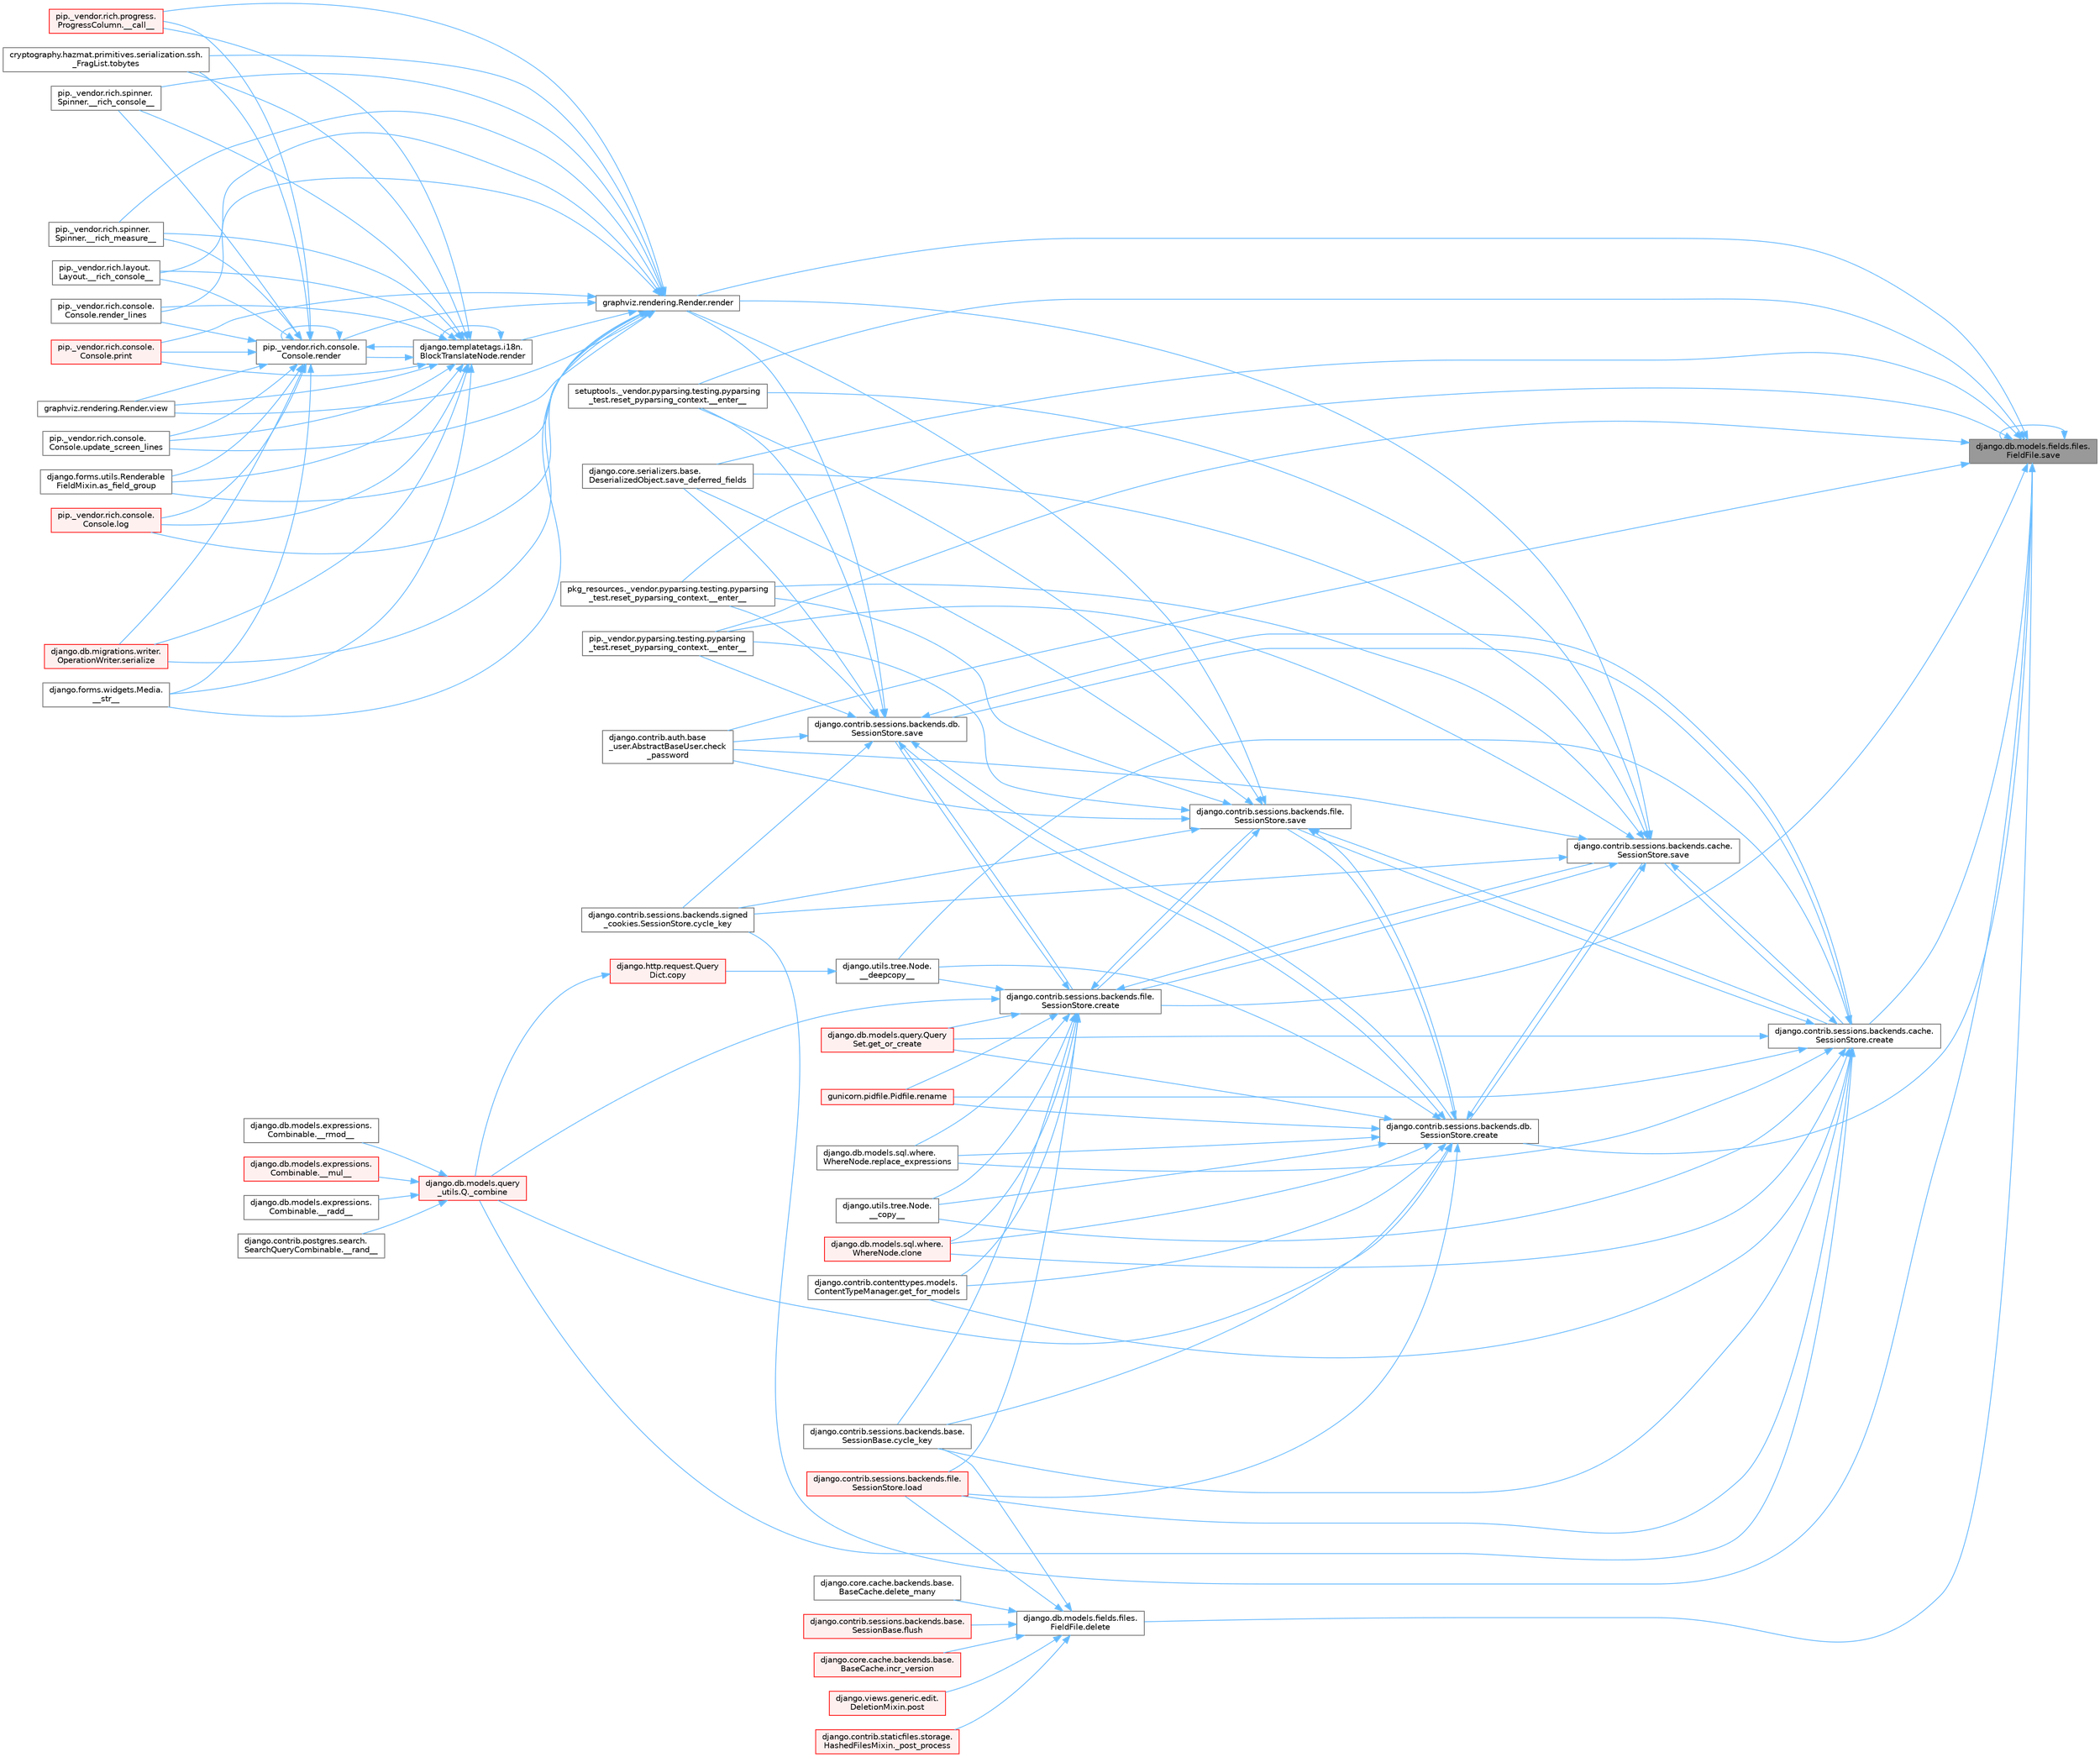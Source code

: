 digraph "django.db.models.fields.files.FieldFile.save"
{
 // LATEX_PDF_SIZE
  bgcolor="transparent";
  edge [fontname=Helvetica,fontsize=10,labelfontname=Helvetica,labelfontsize=10];
  node [fontname=Helvetica,fontsize=10,shape=box,height=0.2,width=0.4];
  rankdir="RL";
  Node1 [id="Node000001",label="django.db.models.fields.files.\lFieldFile.save",height=0.2,width=0.4,color="gray40", fillcolor="grey60", style="filled", fontcolor="black",tooltip=" "];
  Node1 -> Node2 [id="edge1_Node000001_Node000002",dir="back",color="steelblue1",style="solid",tooltip=" "];
  Node2 [id="Node000002",label="pip._vendor.pyparsing.testing.pyparsing\l_test.reset_pyparsing_context.__enter__",height=0.2,width=0.4,color="grey40", fillcolor="white", style="filled",URL="$classpip_1_1__vendor_1_1pyparsing_1_1testing_1_1pyparsing__test_1_1reset__pyparsing__context.html#a3d39d97a0d95a9b46c987e6dff52b7c0",tooltip=" "];
  Node1 -> Node3 [id="edge2_Node000001_Node000003",dir="back",color="steelblue1",style="solid",tooltip=" "];
  Node3 [id="Node000003",label="pkg_resources._vendor.pyparsing.testing.pyparsing\l_test.reset_pyparsing_context.__enter__",height=0.2,width=0.4,color="grey40", fillcolor="white", style="filled",URL="$classpkg__resources_1_1__vendor_1_1pyparsing_1_1testing_1_1pyparsing__test_1_1reset__pyparsing__context.html#a8d8360c033ccc7296fb9323a07cdeb25",tooltip=" "];
  Node1 -> Node4 [id="edge3_Node000001_Node000004",dir="back",color="steelblue1",style="solid",tooltip=" "];
  Node4 [id="Node000004",label="setuptools._vendor.pyparsing.testing.pyparsing\l_test.reset_pyparsing_context.__enter__",height=0.2,width=0.4,color="grey40", fillcolor="white", style="filled",URL="$classsetuptools_1_1__vendor_1_1pyparsing_1_1testing_1_1pyparsing__test_1_1reset__pyparsing__context.html#a436e2ea8355c86505c8cfdae81714c7c",tooltip=" "];
  Node1 -> Node5 [id="edge4_Node000001_Node000005",dir="back",color="steelblue1",style="solid",tooltip=" "];
  Node5 [id="Node000005",label="django.contrib.auth.base\l_user.AbstractBaseUser.check\l_password",height=0.2,width=0.4,color="grey40", fillcolor="white", style="filled",URL="$classdjango_1_1contrib_1_1auth_1_1base__user_1_1_abstract_base_user.html#aaa9bb7fa5353bc1917dbd7f87b63321a",tooltip=" "];
  Node1 -> Node6 [id="edge5_Node000001_Node000006",dir="back",color="steelblue1",style="solid",tooltip=" "];
  Node6 [id="Node000006",label="django.contrib.sessions.backends.cache.\lSessionStore.create",height=0.2,width=0.4,color="grey40", fillcolor="white", style="filled",URL="$classdjango_1_1contrib_1_1sessions_1_1backends_1_1cache_1_1_session_store.html#a38c9efbdb5115fd1820ae198b767c39c",tooltip=" "];
  Node6 -> Node7 [id="edge6_Node000006_Node000007",dir="back",color="steelblue1",style="solid",tooltip=" "];
  Node7 [id="Node000007",label="django.utils.tree.Node.\l__copy__",height=0.2,width=0.4,color="grey40", fillcolor="white", style="filled",URL="$classdjango_1_1utils_1_1tree_1_1_node.html#abae878f6b4500b8b241c23d8fac46e63",tooltip=" "];
  Node6 -> Node8 [id="edge7_Node000006_Node000008",dir="back",color="steelblue1",style="solid",tooltip=" "];
  Node8 [id="Node000008",label="django.utils.tree.Node.\l__deepcopy__",height=0.2,width=0.4,color="grey40", fillcolor="white", style="filled",URL="$classdjango_1_1utils_1_1tree_1_1_node.html#a38840c46ded3963808edbeec90765d6b",tooltip=" "];
  Node8 -> Node9 [id="edge8_Node000008_Node000009",dir="back",color="steelblue1",style="solid",tooltip=" "];
  Node9 [id="Node000009",label="django.http.request.Query\lDict.copy",height=0.2,width=0.4,color="red", fillcolor="#FFF0F0", style="filled",URL="$classdjango_1_1http_1_1request_1_1_query_dict.html#ada9e4956e62868c5587b9ffde7b358b5",tooltip=" "];
  Node9 -> Node151 [id="edge9_Node000009_Node000151",dir="back",color="steelblue1",style="solid",tooltip=" "];
  Node151 [id="Node000151",label="django.db.models.query\l_utils.Q._combine",height=0.2,width=0.4,color="red", fillcolor="#FFF0F0", style="filled",URL="$classdjango_1_1db_1_1models_1_1query__utils_1_1_q.html#ade621b98231b73615e1aa3a726560c55",tooltip=" "];
  Node151 -> Node152 [id="edge10_Node000151_Node000152",dir="back",color="steelblue1",style="solid",tooltip=" "];
  Node152 [id="Node000152",label="django.db.models.expressions.\lCombinable.__mul__",height=0.2,width=0.4,color="red", fillcolor="#FFF0F0", style="filled",URL="$classdjango_1_1db_1_1models_1_1expressions_1_1_combinable.html#a18670e03ec4b2fc0eafb0782602b72ec",tooltip=" "];
  Node151 -> Node156 [id="edge11_Node000151_Node000156",dir="back",color="steelblue1",style="solid",tooltip=" "];
  Node156 [id="Node000156",label="django.db.models.expressions.\lCombinable.__radd__",height=0.2,width=0.4,color="grey40", fillcolor="white", style="filled",URL="$classdjango_1_1db_1_1models_1_1expressions_1_1_combinable.html#a4872efab02abfbe2d20977469210ce25",tooltip=" "];
  Node151 -> Node157 [id="edge12_Node000151_Node000157",dir="back",color="steelblue1",style="solid",tooltip=" "];
  Node157 [id="Node000157",label="django.contrib.postgres.search.\lSearchQueryCombinable.__rand__",height=0.2,width=0.4,color="grey40", fillcolor="white", style="filled",URL="$classdjango_1_1contrib_1_1postgres_1_1search_1_1_search_query_combinable.html#a3d51899b7ac9564232b005aa65bec114",tooltip=" "];
  Node151 -> Node158 [id="edge13_Node000151_Node000158",dir="back",color="steelblue1",style="solid",tooltip=" "];
  Node158 [id="Node000158",label="django.db.models.expressions.\lCombinable.__rmod__",height=0.2,width=0.4,color="grey40", fillcolor="white", style="filled",URL="$classdjango_1_1db_1_1models_1_1expressions_1_1_combinable.html#ad32e5e96bab77dd57e3337a156c5de39",tooltip=" "];
  Node6 -> Node151 [id="edge14_Node000006_Node000151",dir="back",color="steelblue1",style="solid",tooltip=" "];
  Node6 -> Node299 [id="edge15_Node000006_Node000299",dir="back",color="steelblue1",style="solid",tooltip=" "];
  Node299 [id="Node000299",label="django.db.models.sql.where.\lWhereNode.clone",height=0.2,width=0.4,color="red", fillcolor="#FFF0F0", style="filled",URL="$classdjango_1_1db_1_1models_1_1sql_1_1where_1_1_where_node.html#a0faff63950b774ce4ad391ea1f6b6d2c",tooltip=" "];
  Node6 -> Node29 [id="edge16_Node000006_Node000029",dir="back",color="steelblue1",style="solid",tooltip=" "];
  Node29 [id="Node000029",label="django.contrib.sessions.backends.base.\lSessionBase.cycle_key",height=0.2,width=0.4,color="grey40", fillcolor="white", style="filled",URL="$classdjango_1_1contrib_1_1sessions_1_1backends_1_1base_1_1_session_base.html#a6955e9bebe4e5b7d463bccfcf9181016",tooltip=" "];
  Node6 -> Node333 [id="edge17_Node000006_Node000333",dir="back",color="steelblue1",style="solid",tooltip=" "];
  Node333 [id="Node000333",label="django.contrib.contenttypes.models.\lContentTypeManager.get_for_models",height=0.2,width=0.4,color="grey40", fillcolor="white", style="filled",URL="$classdjango_1_1contrib_1_1contenttypes_1_1models_1_1_content_type_manager.html#a541a2e215680799739b6f8c1b19ddda4",tooltip=" "];
  Node6 -> Node334 [id="edge18_Node000006_Node000334",dir="back",color="steelblue1",style="solid",tooltip=" "];
  Node334 [id="Node000334",label="django.db.models.query.Query\lSet.get_or_create",height=0.2,width=0.4,color="red", fillcolor="#FFF0F0", style="filled",URL="$classdjango_1_1db_1_1models_1_1query_1_1_query_set.html#a0f727927ec4d1b9f3087b831cc911c59",tooltip=" "];
  Node6 -> Node316 [id="edge19_Node000006_Node000316",dir="back",color="steelblue1",style="solid",tooltip=" "];
  Node316 [id="Node000316",label="django.contrib.sessions.backends.file.\lSessionStore.load",height=0.2,width=0.4,color="red", fillcolor="#FFF0F0", style="filled",URL="$classdjango_1_1contrib_1_1sessions_1_1backends_1_1file_1_1_session_store.html#a408fa63512306fbaa7bbb62742f0295f",tooltip=" "];
  Node6 -> Node336 [id="edge20_Node000006_Node000336",dir="back",color="steelblue1",style="solid",tooltip=" "];
  Node336 [id="Node000336",label="gunicorn.pidfile.Pidfile.rename",height=0.2,width=0.4,color="red", fillcolor="#FFF0F0", style="filled",URL="$classgunicorn_1_1pidfile_1_1_pidfile.html#af03623bf56b92f594700ba5e5f25bc76",tooltip=" "];
  Node6 -> Node338 [id="edge21_Node000006_Node000338",dir="back",color="steelblue1",style="solid",tooltip=" "];
  Node338 [id="Node000338",label="django.db.models.sql.where.\lWhereNode.replace_expressions",height=0.2,width=0.4,color="grey40", fillcolor="white", style="filled",URL="$classdjango_1_1db_1_1models_1_1sql_1_1where_1_1_where_node.html#a1cc3580a7f4a51605b52ae4a9653b3ac",tooltip=" "];
  Node6 -> Node339 [id="edge22_Node000006_Node000339",dir="back",color="steelblue1",style="solid",tooltip=" "];
  Node339 [id="Node000339",label="django.contrib.sessions.backends.cache.\lSessionStore.save",height=0.2,width=0.4,color="grey40", fillcolor="white", style="filled",URL="$classdjango_1_1contrib_1_1sessions_1_1backends_1_1cache_1_1_session_store.html#a67e81d959c24e3a84b1e755a9a861c53",tooltip=" "];
  Node339 -> Node2 [id="edge23_Node000339_Node000002",dir="back",color="steelblue1",style="solid",tooltip=" "];
  Node339 -> Node3 [id="edge24_Node000339_Node000003",dir="back",color="steelblue1",style="solid",tooltip=" "];
  Node339 -> Node4 [id="edge25_Node000339_Node000004",dir="back",color="steelblue1",style="solid",tooltip=" "];
  Node339 -> Node5 [id="edge26_Node000339_Node000005",dir="back",color="steelblue1",style="solid",tooltip=" "];
  Node339 -> Node6 [id="edge27_Node000339_Node000006",dir="back",color="steelblue1",style="solid",tooltip=" "];
  Node339 -> Node298 [id="edge28_Node000339_Node000298",dir="back",color="steelblue1",style="solid",tooltip=" "];
  Node298 [id="Node000298",label="django.contrib.sessions.backends.db.\lSessionStore.create",height=0.2,width=0.4,color="grey40", fillcolor="white", style="filled",URL="$classdjango_1_1contrib_1_1sessions_1_1backends_1_1db_1_1_session_store.html#a4a98c0168c61e75be58e279660aa6ce4",tooltip=" "];
  Node298 -> Node7 [id="edge29_Node000298_Node000007",dir="back",color="steelblue1",style="solid",tooltip=" "];
  Node298 -> Node8 [id="edge30_Node000298_Node000008",dir="back",color="steelblue1",style="solid",tooltip=" "];
  Node298 -> Node151 [id="edge31_Node000298_Node000151",dir="back",color="steelblue1",style="solid",tooltip=" "];
  Node298 -> Node299 [id="edge32_Node000298_Node000299",dir="back",color="steelblue1",style="solid",tooltip=" "];
  Node298 -> Node29 [id="edge33_Node000298_Node000029",dir="back",color="steelblue1",style="solid",tooltip=" "];
  Node298 -> Node333 [id="edge34_Node000298_Node000333",dir="back",color="steelblue1",style="solid",tooltip=" "];
  Node298 -> Node334 [id="edge35_Node000298_Node000334",dir="back",color="steelblue1",style="solid",tooltip=" "];
  Node298 -> Node316 [id="edge36_Node000298_Node000316",dir="back",color="steelblue1",style="solid",tooltip=" "];
  Node298 -> Node336 [id="edge37_Node000298_Node000336",dir="back",color="steelblue1",style="solid",tooltip=" "];
  Node298 -> Node338 [id="edge38_Node000298_Node000338",dir="back",color="steelblue1",style="solid",tooltip=" "];
  Node298 -> Node339 [id="edge39_Node000298_Node000339",dir="back",color="steelblue1",style="solid",tooltip=" "];
  Node298 -> Node297 [id="edge40_Node000298_Node000297",dir="back",color="steelblue1",style="solid",tooltip=" "];
  Node297 [id="Node000297",label="django.contrib.sessions.backends.db.\lSessionStore.save",height=0.2,width=0.4,color="grey40", fillcolor="white", style="filled",URL="$classdjango_1_1contrib_1_1sessions_1_1backends_1_1db_1_1_session_store.html#a68a6b4f159bd3dc969ec80b34c1622af",tooltip=" "];
  Node297 -> Node2 [id="edge41_Node000297_Node000002",dir="back",color="steelblue1",style="solid",tooltip=" "];
  Node297 -> Node3 [id="edge42_Node000297_Node000003",dir="back",color="steelblue1",style="solid",tooltip=" "];
  Node297 -> Node4 [id="edge43_Node000297_Node000004",dir="back",color="steelblue1",style="solid",tooltip=" "];
  Node297 -> Node5 [id="edge44_Node000297_Node000005",dir="back",color="steelblue1",style="solid",tooltip=" "];
  Node297 -> Node6 [id="edge45_Node000297_Node000006",dir="back",color="steelblue1",style="solid",tooltip=" "];
  Node297 -> Node298 [id="edge46_Node000297_Node000298",dir="back",color="steelblue1",style="solid",tooltip=" "];
  Node297 -> Node332 [id="edge47_Node000297_Node000332",dir="back",color="steelblue1",style="solid",tooltip=" "];
  Node332 [id="Node000332",label="django.contrib.sessions.backends.file.\lSessionStore.create",height=0.2,width=0.4,color="grey40", fillcolor="white", style="filled",URL="$classdjango_1_1contrib_1_1sessions_1_1backends_1_1file_1_1_session_store.html#a6624db6a37dfff490f837047e0a60dda",tooltip=" "];
  Node332 -> Node7 [id="edge48_Node000332_Node000007",dir="back",color="steelblue1",style="solid",tooltip=" "];
  Node332 -> Node8 [id="edge49_Node000332_Node000008",dir="back",color="steelblue1",style="solid",tooltip=" "];
  Node332 -> Node151 [id="edge50_Node000332_Node000151",dir="back",color="steelblue1",style="solid",tooltip=" "];
  Node332 -> Node299 [id="edge51_Node000332_Node000299",dir="back",color="steelblue1",style="solid",tooltip=" "];
  Node332 -> Node29 [id="edge52_Node000332_Node000029",dir="back",color="steelblue1",style="solid",tooltip=" "];
  Node332 -> Node333 [id="edge53_Node000332_Node000333",dir="back",color="steelblue1",style="solid",tooltip=" "];
  Node332 -> Node334 [id="edge54_Node000332_Node000334",dir="back",color="steelblue1",style="solid",tooltip=" "];
  Node332 -> Node316 [id="edge55_Node000332_Node000316",dir="back",color="steelblue1",style="solid",tooltip=" "];
  Node332 -> Node336 [id="edge56_Node000332_Node000336",dir="back",color="steelblue1",style="solid",tooltip=" "];
  Node332 -> Node338 [id="edge57_Node000332_Node000338",dir="back",color="steelblue1",style="solid",tooltip=" "];
  Node332 -> Node339 [id="edge58_Node000332_Node000339",dir="back",color="steelblue1",style="solid",tooltip=" "];
  Node332 -> Node297 [id="edge59_Node000332_Node000297",dir="back",color="steelblue1",style="solid",tooltip=" "];
  Node332 -> Node1128 [id="edge60_Node000332_Node001128",dir="back",color="steelblue1",style="solid",tooltip=" "];
  Node1128 [id="Node001128",label="django.contrib.sessions.backends.file.\lSessionStore.save",height=0.2,width=0.4,color="grey40", fillcolor="white", style="filled",URL="$classdjango_1_1contrib_1_1sessions_1_1backends_1_1file_1_1_session_store.html#af170f9c112376eb1627509287bf9620f",tooltip=" "];
  Node1128 -> Node2 [id="edge61_Node001128_Node000002",dir="back",color="steelblue1",style="solid",tooltip=" "];
  Node1128 -> Node3 [id="edge62_Node001128_Node000003",dir="back",color="steelblue1",style="solid",tooltip=" "];
  Node1128 -> Node4 [id="edge63_Node001128_Node000004",dir="back",color="steelblue1",style="solid",tooltip=" "];
  Node1128 -> Node5 [id="edge64_Node001128_Node000005",dir="back",color="steelblue1",style="solid",tooltip=" "];
  Node1128 -> Node6 [id="edge65_Node001128_Node000006",dir="back",color="steelblue1",style="solid",tooltip=" "];
  Node1128 -> Node298 [id="edge66_Node001128_Node000298",dir="back",color="steelblue1",style="solid",tooltip=" "];
  Node1128 -> Node332 [id="edge67_Node001128_Node000332",dir="back",color="steelblue1",style="solid",tooltip=" "];
  Node1128 -> Node340 [id="edge68_Node001128_Node000340",dir="back",color="steelblue1",style="solid",tooltip=" "];
  Node340 [id="Node000340",label="django.contrib.sessions.backends.signed\l_cookies.SessionStore.cycle_key",height=0.2,width=0.4,color="grey40", fillcolor="white", style="filled",URL="$classdjango_1_1contrib_1_1sessions_1_1backends_1_1signed__cookies_1_1_session_store.html#abf8e71313b847459c30f19e691c25a93",tooltip=" "];
  Node1128 -> Node341 [id="edge69_Node001128_Node000341",dir="back",color="steelblue1",style="solid",tooltip=" "];
  Node341 [id="Node000341",label="graphviz.rendering.Render.render",height=0.2,width=0.4,color="grey40", fillcolor="white", style="filled",URL="$classgraphviz_1_1rendering_1_1_render.html#a0249d6538d64a6b59b1bed64d4636456",tooltip=" "];
  Node341 -> Node342 [id="edge70_Node000341_Node000342",dir="back",color="steelblue1",style="solid",tooltip=" "];
  Node342 [id="Node000342",label="pip._vendor.rich.progress.\lProgressColumn.__call__",height=0.2,width=0.4,color="red", fillcolor="#FFF0F0", style="filled",URL="$classpip_1_1__vendor_1_1rich_1_1progress_1_1_progress_column.html#ae0c399be74222f949edb0fa5324cf6ea",tooltip=" "];
  Node341 -> Node343 [id="edge71_Node000341_Node000343",dir="back",color="steelblue1",style="solid",tooltip=" "];
  Node343 [id="Node000343",label="pip._vendor.rich.layout.\lLayout.__rich_console__",height=0.2,width=0.4,color="grey40", fillcolor="white", style="filled",URL="$classpip_1_1__vendor_1_1rich_1_1layout_1_1_layout.html#ac39cb3d17d2b0324ee1b0dada41a3ebd",tooltip=" "];
  Node341 -> Node344 [id="edge72_Node000341_Node000344",dir="back",color="steelblue1",style="solid",tooltip=" "];
  Node344 [id="Node000344",label="pip._vendor.rich.spinner.\lSpinner.__rich_console__",height=0.2,width=0.4,color="grey40", fillcolor="white", style="filled",URL="$classpip_1_1__vendor_1_1rich_1_1spinner_1_1_spinner.html#a6883d8dced19ac48d4dfc74f776357fd",tooltip=" "];
  Node341 -> Node345 [id="edge73_Node000341_Node000345",dir="back",color="steelblue1",style="solid",tooltip=" "];
  Node345 [id="Node000345",label="pip._vendor.rich.spinner.\lSpinner.__rich_measure__",height=0.2,width=0.4,color="grey40", fillcolor="white", style="filled",URL="$classpip_1_1__vendor_1_1rich_1_1spinner_1_1_spinner.html#a89745682c823c44a31bae8e8d07869f5",tooltip=" "];
  Node341 -> Node346 [id="edge74_Node000341_Node000346",dir="back",color="steelblue1",style="solid",tooltip=" "];
  Node346 [id="Node000346",label="django.forms.widgets.Media.\l__str__",height=0.2,width=0.4,color="grey40", fillcolor="white", style="filled",URL="$classdjango_1_1forms_1_1widgets_1_1_media.html#ae1651710548a7d9f14f036d035012d21",tooltip=" "];
  Node341 -> Node347 [id="edge75_Node000341_Node000347",dir="back",color="steelblue1",style="solid",tooltip=" "];
  Node347 [id="Node000347",label="django.forms.utils.Renderable\lFieldMixin.as_field_group",height=0.2,width=0.4,color="grey40", fillcolor="white", style="filled",URL="$classdjango_1_1forms_1_1utils_1_1_renderable_field_mixin.html#a1e9a1b4f790ea694431554267fd5d74c",tooltip=" "];
  Node341 -> Node348 [id="edge76_Node000341_Node000348",dir="back",color="steelblue1",style="solid",tooltip=" "];
  Node348 [id="Node000348",label="pip._vendor.rich.console.\lConsole.log",height=0.2,width=0.4,color="red", fillcolor="#FFF0F0", style="filled",URL="$classpip_1_1__vendor_1_1rich_1_1console_1_1_console.html#af9c77e39f9413fc2b134c60cfa23b0f1",tooltip=" "];
  Node341 -> Node471 [id="edge77_Node000341_Node000471",dir="back",color="steelblue1",style="solid",tooltip=" "];
  Node471 [id="Node000471",label="pip._vendor.rich.console.\lConsole.print",height=0.2,width=0.4,color="red", fillcolor="#FFF0F0", style="filled",URL="$classpip_1_1__vendor_1_1rich_1_1console_1_1_console.html#af954370cdbb49236b597f2c11064549d",tooltip=" "];
  Node341 -> Node862 [id="edge78_Node000341_Node000862",dir="back",color="steelblue1",style="solid",tooltip=" "];
  Node862 [id="Node000862",label="django.templatetags.i18n.\lBlockTranslateNode.render",height=0.2,width=0.4,color="grey40", fillcolor="white", style="filled",URL="$classdjango_1_1templatetags_1_1i18n_1_1_block_translate_node.html#aaf05bebfd02c1c4b676387ada0357832",tooltip=" "];
  Node862 -> Node342 [id="edge79_Node000862_Node000342",dir="back",color="steelblue1",style="solid",tooltip=" "];
  Node862 -> Node343 [id="edge80_Node000862_Node000343",dir="back",color="steelblue1",style="solid",tooltip=" "];
  Node862 -> Node344 [id="edge81_Node000862_Node000344",dir="back",color="steelblue1",style="solid",tooltip=" "];
  Node862 -> Node345 [id="edge82_Node000862_Node000345",dir="back",color="steelblue1",style="solid",tooltip=" "];
  Node862 -> Node346 [id="edge83_Node000862_Node000346",dir="back",color="steelblue1",style="solid",tooltip=" "];
  Node862 -> Node347 [id="edge84_Node000862_Node000347",dir="back",color="steelblue1",style="solid",tooltip=" "];
  Node862 -> Node348 [id="edge85_Node000862_Node000348",dir="back",color="steelblue1",style="solid",tooltip=" "];
  Node862 -> Node471 [id="edge86_Node000862_Node000471",dir="back",color="steelblue1",style="solid",tooltip=" "];
  Node862 -> Node862 [id="edge87_Node000862_Node000862",dir="back",color="steelblue1",style="solid",tooltip=" "];
  Node862 -> Node863 [id="edge88_Node000862_Node000863",dir="back",color="steelblue1",style="solid",tooltip=" "];
  Node863 [id="Node000863",label="pip._vendor.rich.console.\lConsole.render",height=0.2,width=0.4,color="grey40", fillcolor="white", style="filled",URL="$classpip_1_1__vendor_1_1rich_1_1console_1_1_console.html#a9551b8254c573105adde80622393a938",tooltip=" "];
  Node863 -> Node342 [id="edge89_Node000863_Node000342",dir="back",color="steelblue1",style="solid",tooltip=" "];
  Node863 -> Node343 [id="edge90_Node000863_Node000343",dir="back",color="steelblue1",style="solid",tooltip=" "];
  Node863 -> Node344 [id="edge91_Node000863_Node000344",dir="back",color="steelblue1",style="solid",tooltip=" "];
  Node863 -> Node345 [id="edge92_Node000863_Node000345",dir="back",color="steelblue1",style="solid",tooltip=" "];
  Node863 -> Node346 [id="edge93_Node000863_Node000346",dir="back",color="steelblue1",style="solid",tooltip=" "];
  Node863 -> Node347 [id="edge94_Node000863_Node000347",dir="back",color="steelblue1",style="solid",tooltip=" "];
  Node863 -> Node348 [id="edge95_Node000863_Node000348",dir="back",color="steelblue1",style="solid",tooltip=" "];
  Node863 -> Node471 [id="edge96_Node000863_Node000471",dir="back",color="steelblue1",style="solid",tooltip=" "];
  Node863 -> Node862 [id="edge97_Node000863_Node000862",dir="back",color="steelblue1",style="solid",tooltip=" "];
  Node863 -> Node863 [id="edge98_Node000863_Node000863",dir="back",color="steelblue1",style="solid",tooltip=" "];
  Node863 -> Node864 [id="edge99_Node000863_Node000864",dir="back",color="steelblue1",style="solid",tooltip=" "];
  Node864 [id="Node000864",label="pip._vendor.rich.console.\lConsole.render_lines",height=0.2,width=0.4,color="grey40", fillcolor="white", style="filled",URL="$classpip_1_1__vendor_1_1rich_1_1console_1_1_console.html#a5818808a49db20c5bee6986425f96f14",tooltip=" "];
  Node863 -> Node865 [id="edge100_Node000863_Node000865",dir="back",color="steelblue1",style="solid",tooltip=" "];
  Node865 [id="Node000865",label="django.db.migrations.writer.\lOperationWriter.serialize",height=0.2,width=0.4,color="red", fillcolor="#FFF0F0", style="filled",URL="$classdjango_1_1db_1_1migrations_1_1writer_1_1_operation_writer.html#a866e8d13e1c54a35d74e9a6b0383b2f8",tooltip=" "];
  Node863 -> Node1208 [id="edge101_Node000863_Node001208",dir="back",color="steelblue1",style="solid",tooltip=" "];
  Node1208 [id="Node001208",label="cryptography.hazmat.primitives.serialization.ssh.\l_FragList.tobytes",height=0.2,width=0.4,color="grey40", fillcolor="white", style="filled",URL="$classcryptography_1_1hazmat_1_1primitives_1_1serialization_1_1ssh_1_1___frag_list.html#a195dd4e7c741624829a13af53fa3de38",tooltip=" "];
  Node863 -> Node1209 [id="edge102_Node000863_Node001209",dir="back",color="steelblue1",style="solid",tooltip=" "];
  Node1209 [id="Node001209",label="pip._vendor.rich.console.\lConsole.update_screen_lines",height=0.2,width=0.4,color="grey40", fillcolor="white", style="filled",URL="$classpip_1_1__vendor_1_1rich_1_1console_1_1_console.html#a21cfe5af86ec7533f23d45fe2969817e",tooltip=" "];
  Node863 -> Node1210 [id="edge103_Node000863_Node001210",dir="back",color="steelblue1",style="solid",tooltip=" "];
  Node1210 [id="Node001210",label="graphviz.rendering.Render.view",height=0.2,width=0.4,color="grey40", fillcolor="white", style="filled",URL="$classgraphviz_1_1rendering_1_1_render.html#a53169c422996b9a7e92b5580c13914e2",tooltip=" "];
  Node862 -> Node864 [id="edge104_Node000862_Node000864",dir="back",color="steelblue1",style="solid",tooltip=" "];
  Node862 -> Node865 [id="edge105_Node000862_Node000865",dir="back",color="steelblue1",style="solid",tooltip=" "];
  Node862 -> Node1208 [id="edge106_Node000862_Node001208",dir="back",color="steelblue1",style="solid",tooltip=" "];
  Node862 -> Node1209 [id="edge107_Node000862_Node001209",dir="back",color="steelblue1",style="solid",tooltip=" "];
  Node862 -> Node1210 [id="edge108_Node000862_Node001210",dir="back",color="steelblue1",style="solid",tooltip=" "];
  Node341 -> Node863 [id="edge109_Node000341_Node000863",dir="back",color="steelblue1",style="solid",tooltip=" "];
  Node341 -> Node864 [id="edge110_Node000341_Node000864",dir="back",color="steelblue1",style="solid",tooltip=" "];
  Node341 -> Node865 [id="edge111_Node000341_Node000865",dir="back",color="steelblue1",style="solid",tooltip=" "];
  Node341 -> Node1208 [id="edge112_Node000341_Node001208",dir="back",color="steelblue1",style="solid",tooltip=" "];
  Node341 -> Node1209 [id="edge113_Node000341_Node001209",dir="back",color="steelblue1",style="solid",tooltip=" "];
  Node341 -> Node1210 [id="edge114_Node000341_Node001210",dir="back",color="steelblue1",style="solid",tooltip=" "];
  Node1128 -> Node702 [id="edge115_Node001128_Node000702",dir="back",color="steelblue1",style="solid",tooltip=" "];
  Node702 [id="Node000702",label="django.core.serializers.base.\lDeserializedObject.save_deferred_fields",height=0.2,width=0.4,color="grey40", fillcolor="white", style="filled",URL="$classdjango_1_1core_1_1serializers_1_1base_1_1_deserialized_object.html#a2fd4269d14e2f58fda59335c79a582f5",tooltip=" "];
  Node297 -> Node340 [id="edge116_Node000297_Node000340",dir="back",color="steelblue1",style="solid",tooltip=" "];
  Node297 -> Node341 [id="edge117_Node000297_Node000341",dir="back",color="steelblue1",style="solid",tooltip=" "];
  Node297 -> Node702 [id="edge118_Node000297_Node000702",dir="back",color="steelblue1",style="solid",tooltip=" "];
  Node298 -> Node1128 [id="edge119_Node000298_Node001128",dir="back",color="steelblue1",style="solid",tooltip=" "];
  Node339 -> Node332 [id="edge120_Node000339_Node000332",dir="back",color="steelblue1",style="solid",tooltip=" "];
  Node339 -> Node340 [id="edge121_Node000339_Node000340",dir="back",color="steelblue1",style="solid",tooltip=" "];
  Node339 -> Node341 [id="edge122_Node000339_Node000341",dir="back",color="steelblue1",style="solid",tooltip=" "];
  Node339 -> Node702 [id="edge123_Node000339_Node000702",dir="back",color="steelblue1",style="solid",tooltip=" "];
  Node6 -> Node297 [id="edge124_Node000006_Node000297",dir="back",color="steelblue1",style="solid",tooltip=" "];
  Node6 -> Node1128 [id="edge125_Node000006_Node001128",dir="back",color="steelblue1",style="solid",tooltip=" "];
  Node1 -> Node298 [id="edge126_Node000001_Node000298",dir="back",color="steelblue1",style="solid",tooltip=" "];
  Node1 -> Node332 [id="edge127_Node000001_Node000332",dir="back",color="steelblue1",style="solid",tooltip=" "];
  Node1 -> Node340 [id="edge128_Node000001_Node000340",dir="back",color="steelblue1",style="solid",tooltip=" "];
  Node1 -> Node1572 [id="edge129_Node000001_Node001572",dir="back",color="steelblue1",style="solid",tooltip=" "];
  Node1572 [id="Node001572",label="django.db.models.fields.files.\lFieldFile.delete",height=0.2,width=0.4,color="grey40", fillcolor="white", style="filled",URL="$classdjango_1_1db_1_1models_1_1fields_1_1files_1_1_field_file.html#a9ceb820ca3d1263f793b61694dbc8214",tooltip=" "];
  Node1572 -> Node27 [id="edge130_Node001572_Node000027",dir="back",color="steelblue1",style="solid",tooltip=" "];
  Node27 [id="Node000027",label="django.contrib.staticfiles.storage.\lHashedFilesMixin._post_process",height=0.2,width=0.4,color="red", fillcolor="#FFF0F0", style="filled",URL="$classdjango_1_1contrib_1_1staticfiles_1_1storage_1_1_hashed_files_mixin.html#aa0c820223a4e686edd5d2c333d5a9336",tooltip=" "];
  Node1572 -> Node29 [id="edge131_Node001572_Node000029",dir="back",color="steelblue1",style="solid",tooltip=" "];
  Node1572 -> Node30 [id="edge132_Node001572_Node000030",dir="back",color="steelblue1",style="solid",tooltip=" "];
  Node30 [id="Node000030",label="django.core.cache.backends.base.\lBaseCache.delete_many",height=0.2,width=0.4,color="grey40", fillcolor="white", style="filled",URL="$classdjango_1_1core_1_1cache_1_1backends_1_1base_1_1_base_cache.html#a560226c6c5f05daec8c96ade18aa752b",tooltip=" "];
  Node1572 -> Node31 [id="edge133_Node001572_Node000031",dir="back",color="steelblue1",style="solid",tooltip=" "];
  Node31 [id="Node000031",label="django.contrib.sessions.backends.base.\lSessionBase.flush",height=0.2,width=0.4,color="red", fillcolor="#FFF0F0", style="filled",URL="$classdjango_1_1contrib_1_1sessions_1_1backends_1_1base_1_1_session_base.html#a915ab38003d5f0be1ce9f849583910bb",tooltip=" "];
  Node1572 -> Node320 [id="edge134_Node001572_Node000320",dir="back",color="steelblue1",style="solid",tooltip=" "];
  Node320 [id="Node000320",label="django.core.cache.backends.base.\lBaseCache.incr_version",height=0.2,width=0.4,color="red", fillcolor="#FFF0F0", style="filled",URL="$classdjango_1_1core_1_1cache_1_1backends_1_1base_1_1_base_cache.html#a3ac7d74ffcfca67e2afee86ecf858b34",tooltip=" "];
  Node1572 -> Node316 [id="edge135_Node001572_Node000316",dir="back",color="steelblue1",style="solid",tooltip=" "];
  Node1572 -> Node322 [id="edge136_Node001572_Node000322",dir="back",color="steelblue1",style="solid",tooltip=" "];
  Node322 [id="Node000322",label="django.views.generic.edit.\lDeletionMixin.post",height=0.2,width=0.4,color="red", fillcolor="#FFF0F0", style="filled",URL="$classdjango_1_1views_1_1generic_1_1edit_1_1_deletion_mixin.html#a93358facc5cc6e84423e8471745b2a68",tooltip=" "];
  Node1 -> Node341 [id="edge137_Node000001_Node000341",dir="back",color="steelblue1",style="solid",tooltip=" "];
  Node1 -> Node1 [id="edge138_Node000001_Node000001",dir="back",color="steelblue1",style="solid",tooltip=" "];
  Node1 -> Node702 [id="edge139_Node000001_Node000702",dir="back",color="steelblue1",style="solid",tooltip=" "];
}
